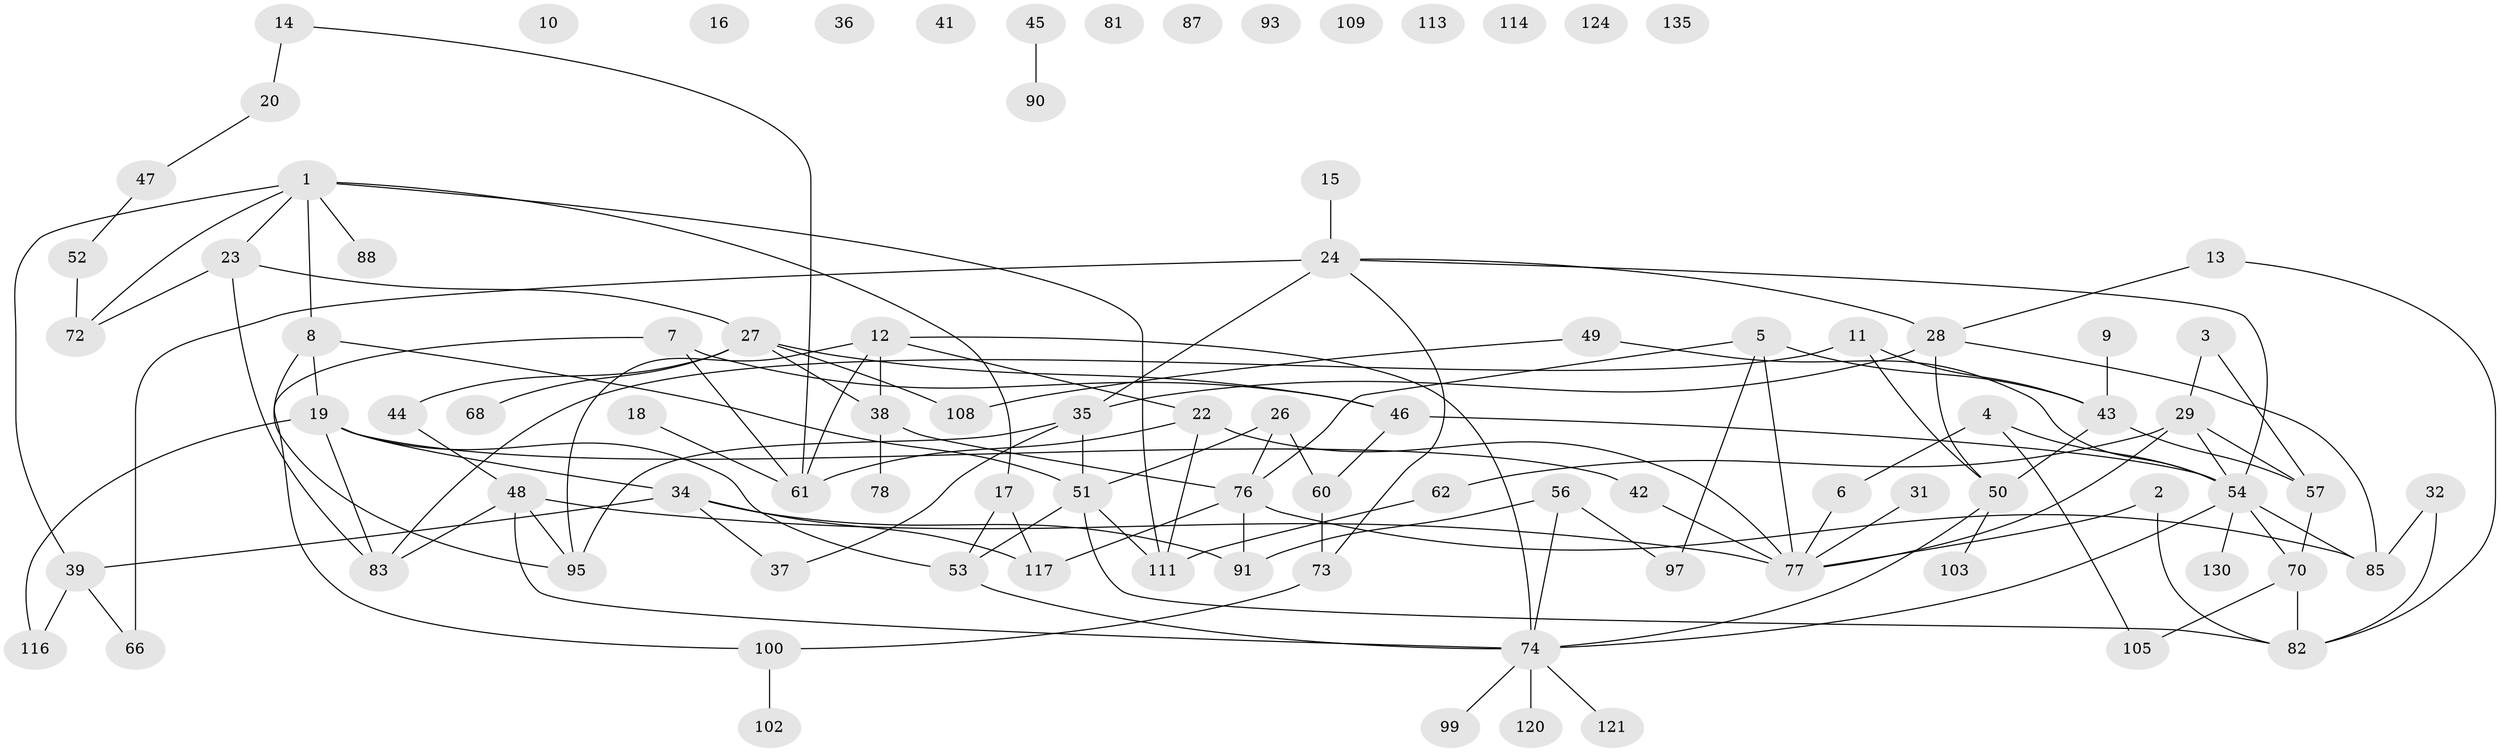 // Generated by graph-tools (version 1.1) at 2025/23/03/03/25 07:23:29]
// undirected, 91 vertices, 129 edges
graph export_dot {
graph [start="1"]
  node [color=gray90,style=filled];
  1 [super="+40"];
  2 [super="+25"];
  3 [super="+30"];
  4 [super="+96"];
  5 [super="+107"];
  6;
  7 [super="+84"];
  8 [super="+94"];
  9;
  10 [super="+89"];
  11 [super="+115"];
  12;
  13;
  14;
  15 [super="+67"];
  16;
  17;
  18;
  19 [super="+21"];
  20;
  22 [super="+71"];
  23 [super="+65"];
  24 [super="+133"];
  26 [super="+33"];
  27 [super="+119"];
  28 [super="+125"];
  29 [super="+80"];
  31;
  32 [super="+122"];
  34 [super="+123"];
  35 [super="+69"];
  36 [super="+59"];
  37 [super="+129"];
  38 [super="+64"];
  39 [super="+112"];
  41;
  42;
  43 [super="+58"];
  44;
  45;
  46 [super="+55"];
  47;
  48 [super="+63"];
  49 [super="+128"];
  50 [super="+126"];
  51 [super="+75"];
  52;
  53;
  54 [super="+106"];
  56;
  57 [super="+79"];
  60;
  61 [super="+127"];
  62;
  66;
  68;
  70 [super="+104"];
  72 [super="+132"];
  73 [super="+98"];
  74 [super="+92"];
  76 [super="+118"];
  77 [super="+86"];
  78;
  81;
  82;
  83 [super="+134"];
  85;
  87;
  88;
  90;
  91 [super="+131"];
  93;
  95 [super="+110"];
  97;
  99;
  100 [super="+101"];
  102;
  103;
  105;
  108;
  109;
  111;
  113;
  114;
  116;
  117;
  120;
  121;
  124;
  130;
  135;
  1 -- 8;
  1 -- 17;
  1 -- 23;
  1 -- 111;
  1 -- 88;
  1 -- 72;
  1 -- 39;
  2 -- 77;
  2 -- 82;
  3 -- 57;
  3 -- 29;
  4 -- 6;
  4 -- 105;
  4 -- 54;
  5 -- 43;
  5 -- 97;
  5 -- 76;
  5 -- 77;
  6 -- 77;
  7 -- 46 [weight=2];
  7 -- 100;
  7 -- 61;
  8 -- 51;
  8 -- 19;
  8 -- 95;
  9 -- 43;
  11 -- 83;
  11 -- 43;
  11 -- 50;
  12 -- 61;
  12 -- 95;
  12 -- 38;
  12 -- 22;
  12 -- 74;
  13 -- 82;
  13 -- 28;
  14 -- 20;
  14 -- 61;
  15 -- 24;
  17 -- 53;
  17 -- 117;
  18 -- 61;
  19 -- 34;
  19 -- 42;
  19 -- 116;
  19 -- 53;
  19 -- 83;
  20 -- 47;
  22 -- 77;
  22 -- 111;
  22 -- 61;
  23 -- 27;
  23 -- 72;
  23 -- 83;
  24 -- 66 [weight=2];
  24 -- 35;
  24 -- 54;
  24 -- 28;
  24 -- 73;
  26 -- 76;
  26 -- 60;
  26 -- 51;
  27 -- 38;
  27 -- 68;
  27 -- 46;
  27 -- 108;
  27 -- 44;
  28 -- 35;
  28 -- 50;
  28 -- 85;
  29 -- 77;
  29 -- 62;
  29 -- 57;
  29 -- 54;
  31 -- 77;
  32 -- 82;
  32 -- 85;
  34 -- 37;
  34 -- 117;
  34 -- 39;
  34 -- 91;
  35 -- 51;
  35 -- 95;
  35 -- 37;
  38 -- 78;
  38 -- 76;
  39 -- 66;
  39 -- 116;
  42 -- 77;
  43 -- 50;
  43 -- 57;
  44 -- 48;
  45 -- 90;
  46 -- 54;
  46 -- 60;
  47 -- 52;
  48 -- 74;
  48 -- 77;
  48 -- 95;
  48 -- 83;
  49 -- 108;
  49 -- 54;
  50 -- 74;
  50 -- 103;
  51 -- 53;
  51 -- 82;
  51 -- 111;
  52 -- 72;
  53 -- 74;
  54 -- 85;
  54 -- 74;
  54 -- 130;
  54 -- 70;
  56 -- 74;
  56 -- 97;
  56 -- 91;
  57 -- 70;
  60 -- 73;
  62 -- 111;
  70 -- 105;
  70 -- 82;
  73 -- 100;
  74 -- 121;
  74 -- 99;
  74 -- 120;
  76 -- 85;
  76 -- 91;
  76 -- 117;
  100 -- 102;
}
